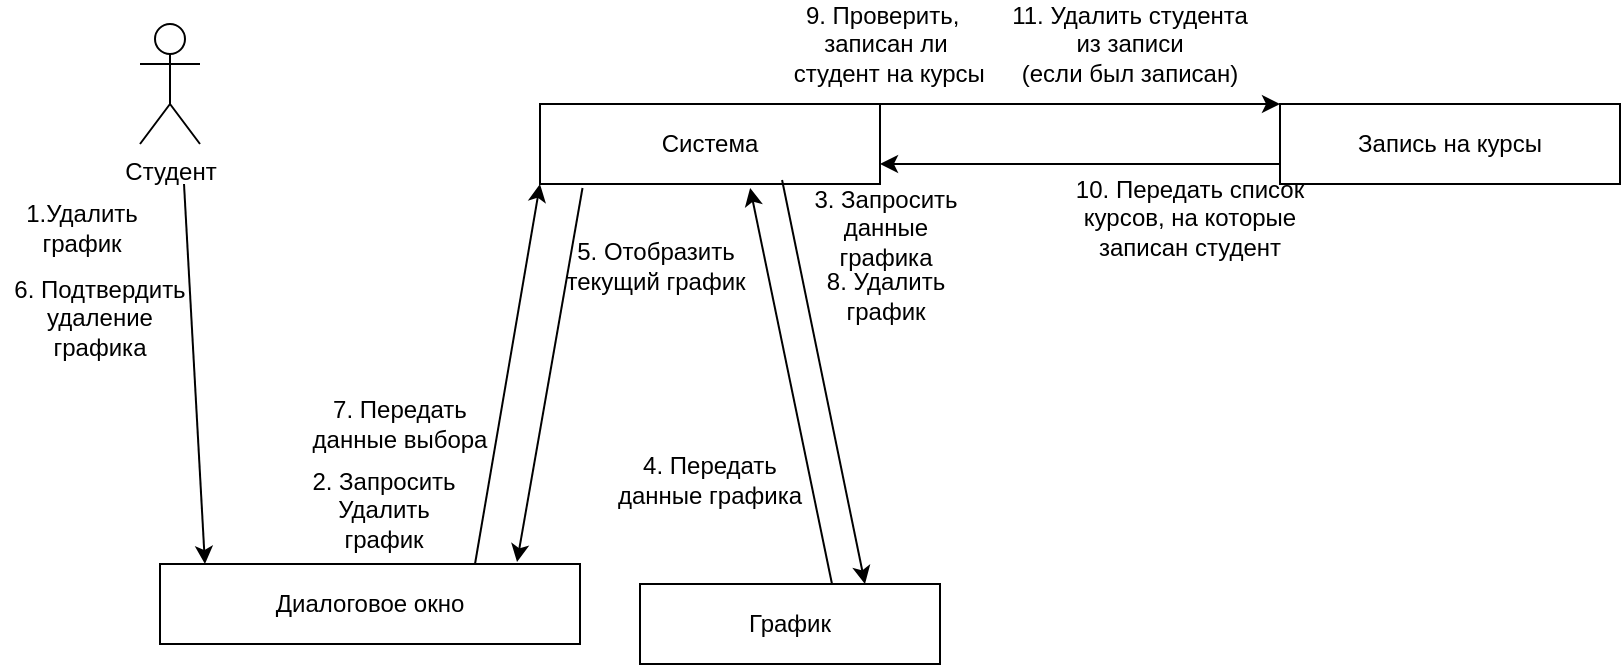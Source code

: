 <mxfile version="12.9.14" type="device"><diagram id="remrrI9aaJOKoxsSrytw" name="Page-1"><mxGraphModel dx="1108" dy="401" grid="1" gridSize="10" guides="1" tooltips="1" connect="1" arrows="1" fold="1" page="1" pageScale="1" pageWidth="827" pageHeight="1169" math="0" shadow="0"><root><mxCell id="0"/><mxCell id="1" parent="0"/><mxCell id="rkDcP_KKPkHVcUd6TxKO-1" value="Студент" style="shape=umlActor;verticalLabelPosition=bottom;labelBackgroundColor=#ffffff;verticalAlign=top;html=1;outlineConnect=0;" vertex="1" parent="1"><mxGeometry x="70" y="30" width="30" height="60" as="geometry"/></mxCell><mxCell id="rkDcP_KKPkHVcUd6TxKO-2" value="" style="endArrow=classic;html=1;entryX=0.107;entryY=0;entryDx=0;entryDy=0;entryPerimeter=0;" edge="1" parent="1" target="rkDcP_KKPkHVcUd6TxKO-3"><mxGeometry width="50" height="50" relative="1" as="geometry"><mxPoint x="92" y="110" as="sourcePoint"/><mxPoint x="100" y="200" as="targetPoint"/></mxGeometry></mxCell><mxCell id="rkDcP_KKPkHVcUd6TxKO-3" value="Диалоговое окно" style="rounded=0;whiteSpace=wrap;html=1;" vertex="1" parent="1"><mxGeometry x="80" y="300" width="210" height="40" as="geometry"/></mxCell><mxCell id="rkDcP_KKPkHVcUd6TxKO-4" value="1.Удалить график" style="text;html=1;strokeColor=none;fillColor=none;align=center;verticalAlign=middle;whiteSpace=wrap;rounded=0;" vertex="1" parent="1"><mxGeometry x="12" y="119" width="58" height="26" as="geometry"/></mxCell><mxCell id="rkDcP_KKPkHVcUd6TxKO-20" value="&amp;nbsp;" style="text;html=1;align=center;verticalAlign=middle;resizable=0;points=[];autosize=1;" vertex="1" parent="rkDcP_KKPkHVcUd6TxKO-4"><mxGeometry x="28" y="6" width="20" height="20" as="geometry"/></mxCell><mxCell id="rkDcP_KKPkHVcUd6TxKO-6" value="" style="endArrow=classic;html=1;exitX=0.75;exitY=0;exitDx=0;exitDy=0;entryX=0;entryY=1;entryDx=0;entryDy=0;" edge="1" parent="1" source="rkDcP_KKPkHVcUd6TxKO-3" target="rkDcP_KKPkHVcUd6TxKO-7"><mxGeometry width="50" height="50" relative="1" as="geometry"><mxPoint x="110" y="130" as="sourcePoint"/><mxPoint x="190" y="160" as="targetPoint"/></mxGeometry></mxCell><mxCell id="rkDcP_KKPkHVcUd6TxKO-7" value="Система" style="rounded=0;whiteSpace=wrap;html=1;" vertex="1" parent="1"><mxGeometry x="270" y="70" width="170" height="40" as="geometry"/></mxCell><mxCell id="rkDcP_KKPkHVcUd6TxKO-8" value="2. Запросить Удалить график" style="text;html=1;strokeColor=none;fillColor=none;align=center;verticalAlign=middle;whiteSpace=wrap;rounded=0;" vertex="1" parent="1"><mxGeometry x="152" y="257" width="80" height="31" as="geometry"/></mxCell><mxCell id="rkDcP_KKPkHVcUd6TxKO-23" value="&amp;nbsp;" style="text;html=1;align=center;verticalAlign=middle;resizable=0;points=[];autosize=1;" vertex="1" parent="rkDcP_KKPkHVcUd6TxKO-8"><mxGeometry x="46" y="11" width="20" height="20" as="geometry"/></mxCell><mxCell id="rkDcP_KKPkHVcUd6TxKO-9" value="График" style="rounded=0;whiteSpace=wrap;html=1;" vertex="1" parent="1"><mxGeometry x="320" y="310" width="150" height="40" as="geometry"/></mxCell><mxCell id="rkDcP_KKPkHVcUd6TxKO-14" value="4. Передать&lt;br&gt;данные графика" style="text;html=1;strokeColor=none;fillColor=none;align=center;verticalAlign=middle;whiteSpace=wrap;rounded=0;" vertex="1" parent="1"><mxGeometry x="307" y="240" width="96" height="35" as="geometry"/></mxCell><mxCell id="rkDcP_KKPkHVcUd6TxKO-16" value="&amp;nbsp;" style="text;html=1;align=center;verticalAlign=middle;resizable=0;points=[];autosize=1;" vertex="1" parent="rkDcP_KKPkHVcUd6TxKO-14"><mxGeometry x="58" y="15" width="20" height="20" as="geometry"/></mxCell><mxCell id="rkDcP_KKPkHVcUd6TxKO-15" value="5. Отобразить текущий график" style="text;html=1;strokeColor=none;fillColor=none;align=center;verticalAlign=middle;whiteSpace=wrap;rounded=0;" vertex="1" parent="1"><mxGeometry x="280" y="141" width="96" height="20" as="geometry"/></mxCell><mxCell id="rkDcP_KKPkHVcUd6TxKO-21" value="" style="endArrow=classic;html=1;exitX=0.125;exitY=1.05;exitDx=0;exitDy=0;exitPerimeter=0;entryX=0.85;entryY=-0.025;entryDx=0;entryDy=0;entryPerimeter=0;" edge="1" parent="1" source="rkDcP_KKPkHVcUd6TxKO-7" target="rkDcP_KKPkHVcUd6TxKO-3"><mxGeometry width="50" height="50" relative="1" as="geometry"><mxPoint x="185" y="280" as="sourcePoint"/><mxPoint x="240" y="280" as="targetPoint"/></mxGeometry></mxCell><mxCell id="rkDcP_KKPkHVcUd6TxKO-24" value="6. Подтвердить удаление графика" style="text;html=1;strokeColor=none;fillColor=none;align=center;verticalAlign=middle;whiteSpace=wrap;rounded=0;" vertex="1" parent="1"><mxGeometry y="161" width="100" height="31" as="geometry"/></mxCell><mxCell id="rkDcP_KKPkHVcUd6TxKO-25" value="&amp;nbsp;" style="text;html=1;align=center;verticalAlign=middle;resizable=0;points=[];autosize=1;" vertex="1" parent="rkDcP_KKPkHVcUd6TxKO-24"><mxGeometry x="57.5" y="11" width="20" height="20" as="geometry"/></mxCell><mxCell id="rkDcP_KKPkHVcUd6TxKO-29" value="" style="endArrow=classic;html=1;exitX=0.712;exitY=0.95;exitDx=0;exitDy=0;exitPerimeter=0;entryX=0.75;entryY=0;entryDx=0;entryDy=0;" edge="1" parent="1" source="rkDcP_KKPkHVcUd6TxKO-7" target="rkDcP_KKPkHVcUd6TxKO-9"><mxGeometry width="50" height="50" relative="1" as="geometry"><mxPoint x="301.25" y="122" as="sourcePoint"/><mxPoint x="450" y="349" as="targetPoint"/></mxGeometry></mxCell><mxCell id="rkDcP_KKPkHVcUd6TxKO-36" value="3. Запросить данные графика" style="text;html=1;strokeColor=none;fillColor=none;align=center;verticalAlign=middle;whiteSpace=wrap;rounded=0;" vertex="1" parent="1"><mxGeometry x="403" y="116.5" width="80" height="31.5" as="geometry"/></mxCell><mxCell id="rkDcP_KKPkHVcUd6TxKO-37" value="&amp;nbsp;" style="text;html=1;align=center;verticalAlign=middle;resizable=0;points=[];autosize=1;" vertex="1" parent="rkDcP_KKPkHVcUd6TxKO-36"><mxGeometry x="46" y="11" width="20" height="20" as="geometry"/></mxCell><mxCell id="rkDcP_KKPkHVcUd6TxKO-52" value="&amp;nbsp;" style="text;html=1;align=center;verticalAlign=middle;resizable=0;points=[];autosize=1;" vertex="1" parent="rkDcP_KKPkHVcUd6TxKO-36"><mxGeometry x="37" y="11.5" width="20" height="20" as="geometry"/></mxCell><mxCell id="rkDcP_KKPkHVcUd6TxKO-41" value="" style="endArrow=classic;html=1;exitX=0.64;exitY=0;exitDx=0;exitDy=0;exitPerimeter=0;entryX=0.618;entryY=1.05;entryDx=0;entryDy=0;entryPerimeter=0;" edge="1" parent="1" source="rkDcP_KKPkHVcUd6TxKO-9" target="rkDcP_KKPkHVcUd6TxKO-7"><mxGeometry width="50" height="50" relative="1" as="geometry"><mxPoint x="437.93" y="125" as="sourcePoint"/><mxPoint x="460" y="359" as="targetPoint"/></mxGeometry></mxCell><mxCell id="rkDcP_KKPkHVcUd6TxKO-42" value="9. Проверить,&amp;nbsp;&lt;br&gt;записан ли&lt;br&gt;&amp;nbsp;студент на курсы" style="text;html=1;strokeColor=none;fillColor=none;align=center;verticalAlign=middle;whiteSpace=wrap;rounded=0;" vertex="1" parent="1"><mxGeometry x="368" y="30" width="150" height="20" as="geometry"/></mxCell><mxCell id="rkDcP_KKPkHVcUd6TxKO-43" value="7. Передать&lt;br&gt;данные выбора" style="text;html=1;strokeColor=none;fillColor=none;align=center;verticalAlign=middle;whiteSpace=wrap;rounded=0;" vertex="1" parent="1"><mxGeometry x="152" y="212.5" width="96" height="35" as="geometry"/></mxCell><mxCell id="rkDcP_KKPkHVcUd6TxKO-44" value="&amp;nbsp;" style="text;html=1;align=center;verticalAlign=middle;resizable=0;points=[];autosize=1;" vertex="1" parent="rkDcP_KKPkHVcUd6TxKO-43"><mxGeometry x="58" y="15" width="20" height="20" as="geometry"/></mxCell><mxCell id="rkDcP_KKPkHVcUd6TxKO-47" value="8. Удалить график" style="text;html=1;strokeColor=none;fillColor=none;align=center;verticalAlign=middle;whiteSpace=wrap;rounded=0;" vertex="1" parent="1"><mxGeometry x="403" y="150" width="80" height="31" as="geometry"/></mxCell><mxCell id="rkDcP_KKPkHVcUd6TxKO-48" value="&amp;nbsp;" style="text;html=1;align=center;verticalAlign=middle;resizable=0;points=[];autosize=1;" vertex="1" parent="rkDcP_KKPkHVcUd6TxKO-47"><mxGeometry x="46" y="11" width="20" height="20" as="geometry"/></mxCell><mxCell id="rkDcP_KKPkHVcUd6TxKO-50" value="Запись на курсы" style="rounded=0;whiteSpace=wrap;html=1;" vertex="1" parent="1"><mxGeometry x="640" y="70" width="170" height="40" as="geometry"/></mxCell><mxCell id="rkDcP_KKPkHVcUd6TxKO-51" value="" style="endArrow=classic;html=1;exitX=1;exitY=0;exitDx=0;exitDy=0;entryX=0;entryY=0;entryDx=0;entryDy=0;" edge="1" parent="1" source="rkDcP_KKPkHVcUd6TxKO-7" target="rkDcP_KKPkHVcUd6TxKO-50"><mxGeometry width="50" height="50" relative="1" as="geometry"><mxPoint x="437.93" y="125" as="sourcePoint"/><mxPoint x="460" y="359" as="targetPoint"/></mxGeometry></mxCell><mxCell id="rkDcP_KKPkHVcUd6TxKO-53" value="" style="endArrow=classic;html=1;exitX=0;exitY=0.75;exitDx=0;exitDy=0;entryX=1;entryY=0.75;entryDx=0;entryDy=0;" edge="1" parent="1" source="rkDcP_KKPkHVcUd6TxKO-50" target="rkDcP_KKPkHVcUd6TxKO-7"><mxGeometry width="50" height="50" relative="1" as="geometry"><mxPoint x="450" y="80" as="sourcePoint"/><mxPoint x="650" y="80" as="targetPoint"/></mxGeometry></mxCell><mxCell id="rkDcP_KKPkHVcUd6TxKO-54" value="10. Передать список курсов, на которые записан студент" style="text;html=1;strokeColor=none;fillColor=none;align=center;verticalAlign=middle;whiteSpace=wrap;rounded=0;" vertex="1" parent="1"><mxGeometry x="520" y="116.5" width="150" height="20" as="geometry"/></mxCell><mxCell id="rkDcP_KKPkHVcUd6TxKO-56" value="11. Удалить студента &lt;br&gt;из записи&lt;br&gt;(если был записан)" style="text;html=1;strokeColor=none;fillColor=none;align=center;verticalAlign=middle;whiteSpace=wrap;rounded=0;" vertex="1" parent="1"><mxGeometry x="490" y="30" width="150" height="20" as="geometry"/></mxCell></root></mxGraphModel></diagram></mxfile>